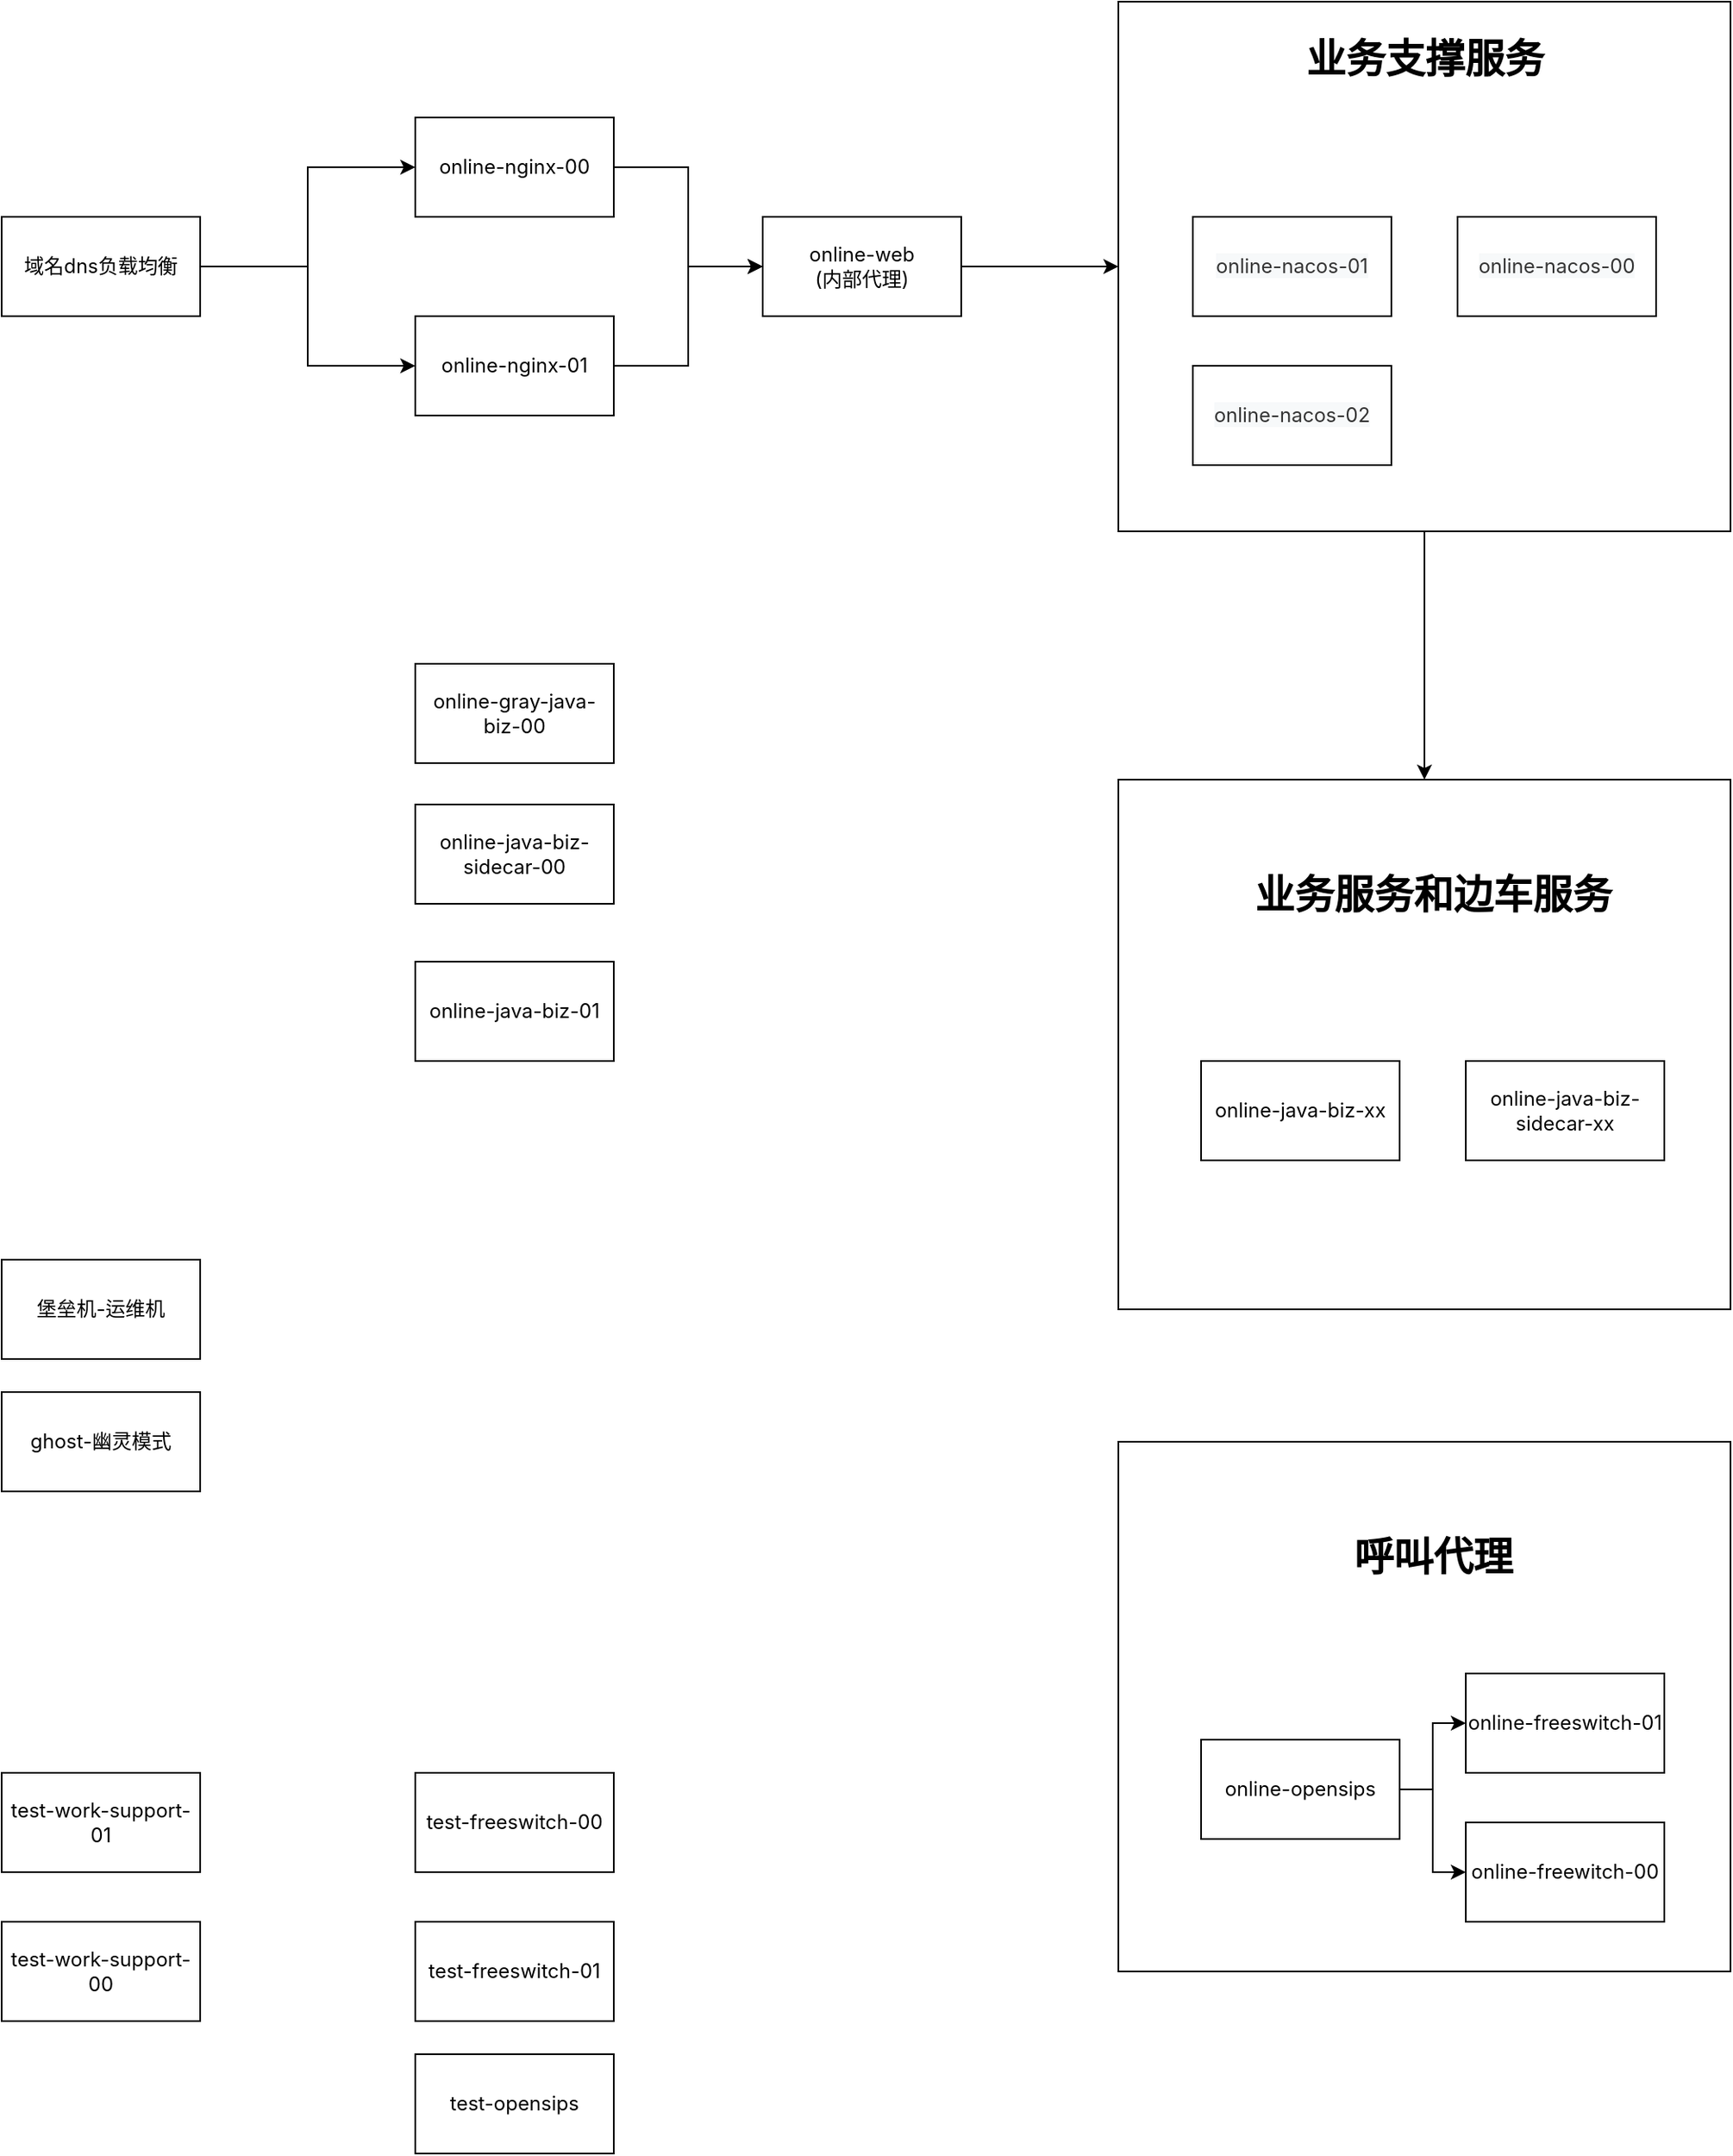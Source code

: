 <mxfile version="20.7.4" type="github">
  <diagram id="JtLC0hKG8fhqakjH17CU" name="第 1 页">
    <mxGraphModel dx="1372" dy="783" grid="1" gridSize="10" guides="1" tooltips="1" connect="1" arrows="1" fold="1" page="1" pageScale="1" pageWidth="827" pageHeight="1169" math="0" shadow="0">
      <root>
        <mxCell id="0" />
        <mxCell id="1" parent="0" />
        <mxCell id="cJoPjv6fdx3KbelnDIUY-39" value="" style="rounded=0;whiteSpace=wrap;html=1;" vertex="1" parent="1">
          <mxGeometry x="765" y="940" width="370" height="320" as="geometry" />
        </mxCell>
        <mxCell id="cJoPjv6fdx3KbelnDIUY-40" value="呼叫代理" style="text;strokeColor=none;fillColor=none;html=1;fontSize=24;fontStyle=1;verticalAlign=middle;align=center;" vertex="1" parent="1">
          <mxGeometry x="842.5" y="980" width="225" height="60" as="geometry" />
        </mxCell>
        <mxCell id="cJoPjv6fdx3KbelnDIUY-35" value="" style="rounded=0;whiteSpace=wrap;html=1;" vertex="1" parent="1">
          <mxGeometry x="765" y="70" width="370" height="320" as="geometry" />
        </mxCell>
        <mxCell id="cJoPjv6fdx3KbelnDIUY-34" value="" style="rounded=0;whiteSpace=wrap;html=1;" vertex="1" parent="1">
          <mxGeometry x="765" y="540" width="370" height="320" as="geometry" />
        </mxCell>
        <mxCell id="cJoPjv6fdx3KbelnDIUY-1" value="&lt;span style=&quot;color: rgb(51, 51, 51); font-family: -apple-system, BlinkMacSystemFont, &amp;quot;Segoe UI&amp;quot;, &amp;quot;PingFang SC&amp;quot;, &amp;quot;Hiragino Sans GB&amp;quot;, &amp;quot;Microsoft YaHei&amp;quot;, &amp;quot;Helvetica Neue&amp;quot;, Helvetica, Arial, sans-serif; text-align: left; background-color: rgb(247, 249, 250);&quot;&gt;online-nacos-00&lt;/span&gt;" style="rounded=0;whiteSpace=wrap;html=1;" vertex="1" parent="1">
          <mxGeometry x="970" y="200" width="120" height="60" as="geometry" />
        </mxCell>
        <mxCell id="cJoPjv6fdx3KbelnDIUY-2" value="&lt;span style=&quot;color: rgb(51, 51, 51); font-family: -apple-system, BlinkMacSystemFont, &amp;quot;Segoe UI&amp;quot;, &amp;quot;PingFang SC&amp;quot;, &amp;quot;Hiragino Sans GB&amp;quot;, &amp;quot;Microsoft YaHei&amp;quot;, &amp;quot;Helvetica Neue&amp;quot;, Helvetica, Arial, sans-serif; text-align: left; background-color: rgb(247, 249, 250);&quot;&gt;online-nacos-01&lt;/span&gt;" style="rounded=0;whiteSpace=wrap;html=1;" vertex="1" parent="1">
          <mxGeometry x="810" y="200" width="120" height="60" as="geometry" />
        </mxCell>
        <mxCell id="cJoPjv6fdx3KbelnDIUY-3" value="&lt;span style=&quot;color: rgb(51, 51, 51); font-family: -apple-system, BlinkMacSystemFont, &amp;quot;Segoe UI&amp;quot;, &amp;quot;PingFang SC&amp;quot;, &amp;quot;Hiragino Sans GB&amp;quot;, &amp;quot;Microsoft YaHei&amp;quot;, &amp;quot;Helvetica Neue&amp;quot;, Helvetica, Arial, sans-serif; text-align: left; background-color: rgb(247, 249, 250);&quot;&gt;online-nacos-02&lt;/span&gt;" style="rounded=0;whiteSpace=wrap;html=1;" vertex="1" parent="1">
          <mxGeometry x="810" y="290" width="120" height="60" as="geometry" />
        </mxCell>
        <mxCell id="cJoPjv6fdx3KbelnDIUY-23" style="edgeStyle=orthogonalEdgeStyle;rounded=0;orthogonalLoop=1;jettySize=auto;html=1;entryX=0;entryY=0.5;entryDx=0;entryDy=0;" edge="1" parent="1" source="cJoPjv6fdx3KbelnDIUY-4" target="cJoPjv6fdx3KbelnDIUY-35">
          <mxGeometry relative="1" as="geometry">
            <mxPoint x="760" y="230" as="targetPoint" />
          </mxGeometry>
        </mxCell>
        <mxCell id="cJoPjv6fdx3KbelnDIUY-33" style="edgeStyle=orthogonalEdgeStyle;rounded=0;orthogonalLoop=1;jettySize=auto;html=1;entryX=0.5;entryY=0;entryDx=0;entryDy=0;exitX=0.5;exitY=1;exitDx=0;exitDy=0;" edge="1" parent="1" source="cJoPjv6fdx3KbelnDIUY-35" target="cJoPjv6fdx3KbelnDIUY-34">
          <mxGeometry relative="1" as="geometry">
            <mxPoint x="690" y="570" as="targetPoint" />
          </mxGeometry>
        </mxCell>
        <mxCell id="cJoPjv6fdx3KbelnDIUY-4" value="&lt;span style=&quot;font-family: -apple-system, BlinkMacSystemFont, &amp;quot;Segoe UI&amp;quot;, &amp;quot;PingFang SC&amp;quot;, &amp;quot;Hiragino Sans GB&amp;quot;, &amp;quot;Microsoft YaHei&amp;quot;, &amp;quot;Helvetica Neue&amp;quot;, Helvetica, Arial, sans-serif; text-align: start;&quot;&gt;online-web&lt;br&gt;(内部代理)&lt;br&gt;&lt;/span&gt;" style="rounded=0;whiteSpace=wrap;html=1;" vertex="1" parent="1">
          <mxGeometry x="550" y="200" width="120" height="60" as="geometry" />
        </mxCell>
        <mxCell id="cJoPjv6fdx3KbelnDIUY-5" value="&lt;span style=&quot;font-family: -apple-system, BlinkMacSystemFont, &amp;quot;Segoe UI&amp;quot;, &amp;quot;PingFang SC&amp;quot;, &amp;quot;Hiragino Sans GB&amp;quot;, &amp;quot;Microsoft YaHei&amp;quot;, &amp;quot;Helvetica Neue&amp;quot;, Helvetica, Arial, sans-serif; text-align: start;&quot;&gt;online-freeswitch-01&lt;/span&gt;" style="rounded=0;whiteSpace=wrap;html=1;" vertex="1" parent="1">
          <mxGeometry x="975" y="1080" width="120" height="60" as="geometry" />
        </mxCell>
        <mxCell id="cJoPjv6fdx3KbelnDIUY-6" value="&lt;span style=&quot;font-family: -apple-system, BlinkMacSystemFont, &amp;quot;Segoe UI&amp;quot;, &amp;quot;PingFang SC&amp;quot;, &amp;quot;Hiragino Sans GB&amp;quot;, &amp;quot;Microsoft YaHei&amp;quot;, &amp;quot;Helvetica Neue&amp;quot;, Helvetica, Arial, sans-serif; text-align: start;&quot;&gt;online-gray-java-biz-00&lt;/span&gt;" style="rounded=0;whiteSpace=wrap;html=1;" vertex="1" parent="1">
          <mxGeometry x="340" y="470" width="120" height="60" as="geometry" />
        </mxCell>
        <mxCell id="cJoPjv6fdx3KbelnDIUY-7" value="&lt;span style=&quot;font-family: -apple-system, BlinkMacSystemFont, &amp;quot;Segoe UI&amp;quot;, &amp;quot;PingFang SC&amp;quot;, &amp;quot;Hiragino Sans GB&amp;quot;, &amp;quot;Microsoft YaHei&amp;quot;, &amp;quot;Helvetica Neue&amp;quot;, Helvetica, Arial, sans-serif; text-align: start;&quot;&gt;online-java-biz-sidecar-00&lt;/span&gt;" style="rounded=0;whiteSpace=wrap;html=1;" vertex="1" parent="1">
          <mxGeometry x="340" y="555" width="120" height="60" as="geometry" />
        </mxCell>
        <mxCell id="cJoPjv6fdx3KbelnDIUY-8" value="&lt;span style=&quot;font-family: -apple-system, BlinkMacSystemFont, &amp;quot;Segoe UI&amp;quot;, &amp;quot;PingFang SC&amp;quot;, &amp;quot;Hiragino Sans GB&amp;quot;, &amp;quot;Microsoft YaHei&amp;quot;, &amp;quot;Helvetica Neue&amp;quot;, Helvetica, Arial, sans-serif; text-align: start;&quot;&gt;online-freewitch-00&lt;/span&gt;" style="rounded=0;whiteSpace=wrap;html=1;" vertex="1" parent="1">
          <mxGeometry x="975" y="1170" width="120" height="60" as="geometry" />
        </mxCell>
        <mxCell id="cJoPjv6fdx3KbelnDIUY-9" value="&lt;span style=&quot;font-family: -apple-system, BlinkMacSystemFont, &amp;quot;Segoe UI&amp;quot;, &amp;quot;PingFang SC&amp;quot;, &amp;quot;Hiragino Sans GB&amp;quot;, &amp;quot;Microsoft YaHei&amp;quot;, &amp;quot;Helvetica Neue&amp;quot;, Helvetica, Arial, sans-serif; text-align: start;&quot;&gt;online-java-biz-01&lt;/span&gt;" style="rounded=0;whiteSpace=wrap;html=1;" vertex="1" parent="1">
          <mxGeometry x="340" y="650" width="120" height="60" as="geometry" />
        </mxCell>
        <mxCell id="cJoPjv6fdx3KbelnDIUY-37" style="edgeStyle=orthogonalEdgeStyle;rounded=0;orthogonalLoop=1;jettySize=auto;html=1;entryX=0;entryY=0.5;entryDx=0;entryDy=0;" edge="1" parent="1" source="cJoPjv6fdx3KbelnDIUY-10" target="cJoPjv6fdx3KbelnDIUY-5">
          <mxGeometry relative="1" as="geometry" />
        </mxCell>
        <mxCell id="cJoPjv6fdx3KbelnDIUY-38" style="edgeStyle=orthogonalEdgeStyle;rounded=0;orthogonalLoop=1;jettySize=auto;html=1;entryX=0;entryY=0.5;entryDx=0;entryDy=0;" edge="1" parent="1" source="cJoPjv6fdx3KbelnDIUY-10" target="cJoPjv6fdx3KbelnDIUY-8">
          <mxGeometry relative="1" as="geometry" />
        </mxCell>
        <mxCell id="cJoPjv6fdx3KbelnDIUY-10" value="&lt;span style=&quot;font-family: -apple-system, BlinkMacSystemFont, &amp;quot;Segoe UI&amp;quot;, &amp;quot;PingFang SC&amp;quot;, &amp;quot;Hiragino Sans GB&amp;quot;, &amp;quot;Microsoft YaHei&amp;quot;, &amp;quot;Helvetica Neue&amp;quot;, Helvetica, Arial, sans-serif; text-align: start;&quot;&gt;online-opensips&lt;/span&gt;" style="rounded=0;whiteSpace=wrap;html=1;" vertex="1" parent="1">
          <mxGeometry x="815" y="1120" width="120" height="60" as="geometry" />
        </mxCell>
        <mxCell id="cJoPjv6fdx3KbelnDIUY-11" value="&lt;span style=&quot;font-family: -apple-system, BlinkMacSystemFont, &amp;quot;Segoe UI&amp;quot;, &amp;quot;PingFang SC&amp;quot;, &amp;quot;Hiragino Sans GB&amp;quot;, &amp;quot;Microsoft YaHei&amp;quot;, &amp;quot;Helvetica Neue&amp;quot;, Helvetica, Arial, sans-serif; text-align: start;&quot;&gt;test-freeswitch-01&lt;/span&gt;" style="rounded=0;whiteSpace=wrap;html=1;" vertex="1" parent="1">
          <mxGeometry x="340" y="1230" width="120" height="60" as="geometry" />
        </mxCell>
        <mxCell id="cJoPjv6fdx3KbelnDIUY-12" value="&lt;span style=&quot;font-family: -apple-system, BlinkMacSystemFont, &amp;quot;Segoe UI&amp;quot;, &amp;quot;PingFang SC&amp;quot;, &amp;quot;Hiragino Sans GB&amp;quot;, &amp;quot;Microsoft YaHei&amp;quot;, &amp;quot;Helvetica Neue&amp;quot;, Helvetica, Arial, sans-serif; text-align: start;&quot;&gt;test-freeswitch-00&lt;/span&gt;" style="rounded=0;whiteSpace=wrap;html=1;" vertex="1" parent="1">
          <mxGeometry x="340" y="1140" width="120" height="60" as="geometry" />
        </mxCell>
        <mxCell id="cJoPjv6fdx3KbelnDIUY-13" value="&lt;span style=&quot;font-family: -apple-system, BlinkMacSystemFont, &amp;quot;Segoe UI&amp;quot;, &amp;quot;PingFang SC&amp;quot;, &amp;quot;Hiragino Sans GB&amp;quot;, &amp;quot;Microsoft YaHei&amp;quot;, &amp;quot;Helvetica Neue&amp;quot;, Helvetica, Arial, sans-serif; text-align: start;&quot;&gt;test-opensips&lt;/span&gt;" style="rounded=0;whiteSpace=wrap;html=1;" vertex="1" parent="1">
          <mxGeometry x="340" y="1310" width="120" height="60" as="geometry" />
        </mxCell>
        <mxCell id="cJoPjv6fdx3KbelnDIUY-14" value="&lt;span style=&quot;font-family: -apple-system, BlinkMacSystemFont, &amp;quot;Segoe UI&amp;quot;, &amp;quot;PingFang SC&amp;quot;, &amp;quot;Hiragino Sans GB&amp;quot;, &amp;quot;Microsoft YaHei&amp;quot;, &amp;quot;Helvetica Neue&amp;quot;, Helvetica, Arial, sans-serif; text-align: start;&quot;&gt;test-work-support-00&lt;/span&gt;" style="rounded=0;whiteSpace=wrap;html=1;" vertex="1" parent="1">
          <mxGeometry x="90" y="1230" width="120" height="60" as="geometry" />
        </mxCell>
        <mxCell id="cJoPjv6fdx3KbelnDIUY-15" value="&lt;span style=&quot;font-family: -apple-system, BlinkMacSystemFont, &amp;quot;Segoe UI&amp;quot;, &amp;quot;PingFang SC&amp;quot;, &amp;quot;Hiragino Sans GB&amp;quot;, &amp;quot;Microsoft YaHei&amp;quot;, &amp;quot;Helvetica Neue&amp;quot;, Helvetica, Arial, sans-serif; text-align: start;&quot;&gt;test-work-support-01&lt;/span&gt;" style="rounded=0;whiteSpace=wrap;html=1;" vertex="1" parent="1">
          <mxGeometry x="90" y="1140" width="120" height="60" as="geometry" />
        </mxCell>
        <mxCell id="cJoPjv6fdx3KbelnDIUY-16" value="&lt;span style=&quot;font-family: -apple-system, BlinkMacSystemFont, &amp;quot;Segoe UI&amp;quot;, &amp;quot;PingFang SC&amp;quot;, &amp;quot;Hiragino Sans GB&amp;quot;, &amp;quot;Microsoft YaHei&amp;quot;, &amp;quot;Helvetica Neue&amp;quot;, Helvetica, Arial, sans-serif; text-align: start;&quot;&gt;ghost-幽灵模式&lt;/span&gt;" style="rounded=0;whiteSpace=wrap;html=1;" vertex="1" parent="1">
          <mxGeometry x="90" y="910" width="120" height="60" as="geometry" />
        </mxCell>
        <mxCell id="cJoPjv6fdx3KbelnDIUY-17" value="&lt;span style=&quot;font-family: -apple-system, BlinkMacSystemFont, &amp;quot;Segoe UI&amp;quot;, &amp;quot;PingFang SC&amp;quot;, &amp;quot;Hiragino Sans GB&amp;quot;, &amp;quot;Microsoft YaHei&amp;quot;, &amp;quot;Helvetica Neue&amp;quot;, Helvetica, Arial, sans-serif; text-align: start;&quot;&gt;堡垒机-运维机&lt;/span&gt;" style="rounded=0;whiteSpace=wrap;html=1;" vertex="1" parent="1">
          <mxGeometry x="90" y="830" width="120" height="60" as="geometry" />
        </mxCell>
        <mxCell id="cJoPjv6fdx3KbelnDIUY-21" style="edgeStyle=orthogonalEdgeStyle;rounded=0;orthogonalLoop=1;jettySize=auto;html=1;entryX=0;entryY=0.5;entryDx=0;entryDy=0;" edge="1" parent="1" source="cJoPjv6fdx3KbelnDIUY-19" target="cJoPjv6fdx3KbelnDIUY-4">
          <mxGeometry relative="1" as="geometry" />
        </mxCell>
        <mxCell id="cJoPjv6fdx3KbelnDIUY-19" value="&lt;span style=&quot;font-family: -apple-system, BlinkMacSystemFont, &amp;quot;Segoe UI&amp;quot;, &amp;quot;PingFang SC&amp;quot;, &amp;quot;Hiragino Sans GB&amp;quot;, &amp;quot;Microsoft YaHei&amp;quot;, &amp;quot;Helvetica Neue&amp;quot;, Helvetica, Arial, sans-serif; text-align: start;&quot;&gt;online-nginx-00&lt;/span&gt;" style="rounded=0;whiteSpace=wrap;html=1;" vertex="1" parent="1">
          <mxGeometry x="340" y="140" width="120" height="60" as="geometry" />
        </mxCell>
        <mxCell id="cJoPjv6fdx3KbelnDIUY-22" style="edgeStyle=orthogonalEdgeStyle;rounded=0;orthogonalLoop=1;jettySize=auto;html=1;" edge="1" parent="1" source="cJoPjv6fdx3KbelnDIUY-20" target="cJoPjv6fdx3KbelnDIUY-4">
          <mxGeometry relative="1" as="geometry" />
        </mxCell>
        <mxCell id="cJoPjv6fdx3KbelnDIUY-20" value="&lt;span style=&quot;font-family: -apple-system, BlinkMacSystemFont, &amp;quot;Segoe UI&amp;quot;, &amp;quot;PingFang SC&amp;quot;, &amp;quot;Hiragino Sans GB&amp;quot;, &amp;quot;Microsoft YaHei&amp;quot;, &amp;quot;Helvetica Neue&amp;quot;, Helvetica, Arial, sans-serif; text-align: start;&quot;&gt;online-nginx-01&lt;/span&gt;" style="rounded=0;whiteSpace=wrap;html=1;" vertex="1" parent="1">
          <mxGeometry x="340" y="260" width="120" height="60" as="geometry" />
        </mxCell>
        <mxCell id="cJoPjv6fdx3KbelnDIUY-25" style="edgeStyle=orthogonalEdgeStyle;rounded=0;orthogonalLoop=1;jettySize=auto;html=1;" edge="1" parent="1" source="cJoPjv6fdx3KbelnDIUY-24" target="cJoPjv6fdx3KbelnDIUY-19">
          <mxGeometry relative="1" as="geometry" />
        </mxCell>
        <mxCell id="cJoPjv6fdx3KbelnDIUY-26" style="edgeStyle=orthogonalEdgeStyle;rounded=0;orthogonalLoop=1;jettySize=auto;html=1;entryX=0;entryY=0.5;entryDx=0;entryDy=0;" edge="1" parent="1" source="cJoPjv6fdx3KbelnDIUY-24" target="cJoPjv6fdx3KbelnDIUY-20">
          <mxGeometry relative="1" as="geometry" />
        </mxCell>
        <mxCell id="cJoPjv6fdx3KbelnDIUY-24" value="&lt;div style=&quot;text-align: start;&quot;&gt;&lt;span style=&quot;background-color: initial;&quot;&gt;&lt;font face=&quot;-apple-system, BlinkMacSystemFont, Segoe UI, PingFang SC, Hiragino Sans GB, Microsoft YaHei, Helvetica Neue, Helvetica, Arial, sans-serif&quot;&gt;域名dns负载均衡&lt;/font&gt;&lt;/span&gt;&lt;/div&gt;" style="rounded=0;whiteSpace=wrap;html=1;" vertex="1" parent="1">
          <mxGeometry x="90" y="200" width="120" height="60" as="geometry" />
        </mxCell>
        <mxCell id="cJoPjv6fdx3KbelnDIUY-27" value="业务支撑服务" style="text;strokeColor=none;fillColor=none;html=1;fontSize=24;fontStyle=1;verticalAlign=middle;align=center;" vertex="1" parent="1">
          <mxGeometry x="870" y="80" width="160" height="50" as="geometry" />
        </mxCell>
        <mxCell id="cJoPjv6fdx3KbelnDIUY-29" value="&lt;span style=&quot;font-family: -apple-system, BlinkMacSystemFont, &amp;quot;Segoe UI&amp;quot;, &amp;quot;PingFang SC&amp;quot;, &amp;quot;Hiragino Sans GB&amp;quot;, &amp;quot;Microsoft YaHei&amp;quot;, &amp;quot;Helvetica Neue&amp;quot;, Helvetica, Arial, sans-serif; text-align: start;&quot;&gt;online-java-biz-sidecar-xx&lt;/span&gt;" style="rounded=0;whiteSpace=wrap;html=1;" vertex="1" parent="1">
          <mxGeometry x="975" y="710" width="120" height="60" as="geometry" />
        </mxCell>
        <mxCell id="cJoPjv6fdx3KbelnDIUY-30" value="&lt;span style=&quot;font-family: -apple-system, BlinkMacSystemFont, &amp;quot;Segoe UI&amp;quot;, &amp;quot;PingFang SC&amp;quot;, &amp;quot;Hiragino Sans GB&amp;quot;, &amp;quot;Microsoft YaHei&amp;quot;, &amp;quot;Helvetica Neue&amp;quot;, Helvetica, Arial, sans-serif; text-align: start;&quot;&gt;online-java-biz-xx&lt;/span&gt;" style="rounded=0;whiteSpace=wrap;html=1;" vertex="1" parent="1">
          <mxGeometry x="815" y="710" width="120" height="60" as="geometry" />
        </mxCell>
        <mxCell id="cJoPjv6fdx3KbelnDIUY-32" value="业务服务和边车服务" style="text;strokeColor=none;fillColor=none;html=1;fontSize=24;fontStyle=1;verticalAlign=middle;align=center;" vertex="1" parent="1">
          <mxGeometry x="842.5" y="580" width="225" height="60" as="geometry" />
        </mxCell>
      </root>
    </mxGraphModel>
  </diagram>
</mxfile>
